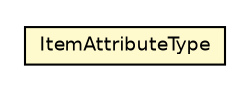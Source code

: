 #!/usr/local/bin/dot
#
# Class diagram 
# Generated by UMLGraph version 5.2 (http://www.umlgraph.org/)
#

digraph G {
	edge [fontname="Helvetica",fontsize=10,labelfontname="Helvetica",labelfontsize=10];
	node [fontname="Helvetica",fontsize=10,shape=plaintext];
	nodesep=0.25;
	ranksep=0.5;
	// org.jpokemon.pmapi.item.ItemAttributeType
	c640 [label=<<table title="org.jpokemon.pmapi.item.ItemAttributeType" border="0" cellborder="1" cellspacing="0" cellpadding="2" port="p" bgcolor="lemonChiffon" href="./ItemAttributeType.html">
		<tr><td><table border="0" cellspacing="0" cellpadding="1">
<tr><td align="center" balign="center"> ItemAttributeType </td></tr>
		</table></td></tr>
		</table>>, fontname="Helvetica", fontcolor="black", fontsize=9.0];
}

